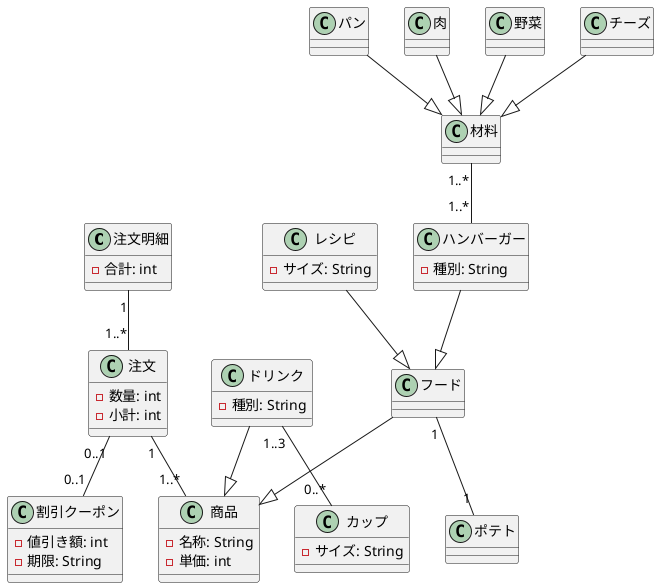 @startuml クラス図
    class 注文明細{
        - 合計: int
    }

    class 注文{
        - 数量: int
        - 小計: int
    }

    class 割引クーポン{
        - 値引き額: int
        - 期限: String
    }

    class 商品{
        - 名称: String
        - 単価: int
    }

    class カップ{
        - サイズ: String
    }

    class ドリンク{
        - 種別: String
    }

    class フード{
    }

    class ポテト{
    }

    class 材料{
    }

    class ハンバーガー{
        - 種別: String
    }

    class レシピ{
        - サイズ: String
    }

    class パン{
    }

    class 肉{
    }

    class 野菜{
    }

    class チーズ{
    }
    
    注文明細 "1" -- "1..*" 注文
    注文 "0..1" -- "0..1" 割引クーポン
    注文 "1" -- "1..*" 商品
    ドリンク --|> 商品
    ドリンク "1..3" -- "0..*" カップ
    フード --|> 商品
    フード "1" -- "1" ポテト
    ハンバーガー --|> フード
    レシピ --|> フード
    材料 "1..*" -- "1..*" ハンバーガー
    パン --|> 材料
    肉 --|> 材料
    野菜 --|> 材料
    チーズ --|> 材料
@enduml
